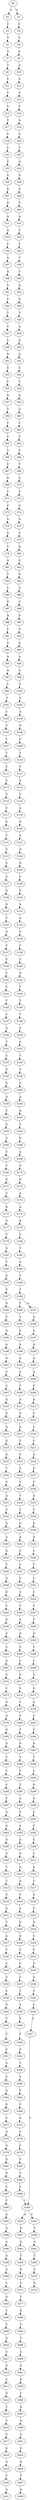 strict digraph  {
	S0 -> S1 [ label = T ];
	S0 -> S2 [ label = T ];
	S1 -> S3 [ label = C ];
	S2 -> S4 [ label = C ];
	S3 -> S5 [ label = T ];
	S4 -> S6 [ label = C ];
	S5 -> S7 [ label = T ];
	S6 -> S8 [ label = A ];
	S7 -> S9 [ label = C ];
	S8 -> S10 [ label = A ];
	S9 -> S11 [ label = C ];
	S10 -> S12 [ label = C ];
	S11 -> S13 [ label = T ];
	S12 -> S14 [ label = C ];
	S13 -> S15 [ label = T ];
	S14 -> S16 [ label = T ];
	S15 -> S17 [ label = T ];
	S16 -> S18 [ label = A ];
	S17 -> S19 [ label = C ];
	S18 -> S20 [ label = A ];
	S19 -> S21 [ label = C ];
	S20 -> S22 [ label = T ];
	S21 -> S23 [ label = C ];
	S22 -> S24 [ label = A ];
	S23 -> S25 [ label = G ];
	S24 -> S26 [ label = G ];
	S25 -> S27 [ label = G ];
	S26 -> S28 [ label = C ];
	S27 -> S29 [ label = G ];
	S28 -> S30 [ label = T ];
	S29 -> S31 [ label = A ];
	S30 -> S32 [ label = A ];
	S31 -> S33 [ label = A ];
	S32 -> S34 [ label = T ];
	S33 -> S35 [ label = C ];
	S34 -> S36 [ label = T ];
	S35 -> S37 [ label = A ];
	S36 -> S38 [ label = T ];
	S37 -> S39 [ label = G ];
	S38 -> S40 [ label = T ];
	S39 -> S41 [ label = C ];
	S40 -> S42 [ label = A ];
	S41 -> S43 [ label = C ];
	S42 -> S44 [ label = G ];
	S43 -> S45 [ label = T ];
	S44 -> S46 [ label = T ];
	S45 -> S47 [ label = T ];
	S46 -> S48 [ label = A ];
	S47 -> S49 [ label = C ];
	S48 -> S50 [ label = A ];
	S49 -> S51 [ label = G ];
	S50 -> S52 [ label = A ];
	S51 -> S53 [ label = G ];
	S52 -> S54 [ label = C ];
	S53 -> S55 [ label = C ];
	S54 -> S56 [ label = T ];
	S55 -> S57 [ label = G ];
	S56 -> S58 [ label = G ];
	S57 -> S59 [ label = T ];
	S58 -> S60 [ label = G ];
	S59 -> S61 [ label = C ];
	S60 -> S62 [ label = C ];
	S61 -> S63 [ label = C ];
	S62 -> S64 [ label = T ];
	S63 -> S65 [ label = T ];
	S64 -> S66 [ label = T ];
	S65 -> S67 [ label = C ];
	S66 -> S68 [ label = T ];
	S67 -> S69 [ label = G ];
	S68 -> S70 [ label = A ];
	S69 -> S71 [ label = C ];
	S70 -> S72 [ label = T ];
	S71 -> S73 [ label = C ];
	S72 -> S74 [ label = A ];
	S73 -> S75 [ label = G ];
	S74 -> S76 [ label = A ];
	S75 -> S77 [ label = G ];
	S76 -> S78 [ label = C ];
	S77 -> S79 [ label = T ];
	S78 -> S80 [ label = G ];
	S79 -> S81 [ label = A ];
	S80 -> S82 [ label = C ];
	S81 -> S83 [ label = T ];
	S82 -> S84 [ label = G ];
	S83 -> S85 [ label = C ];
	S84 -> S86 [ label = A ];
	S85 -> S87 [ label = G ];
	S86 -> S88 [ label = C ];
	S87 -> S89 [ label = A ];
	S88 -> S90 [ label = A ];
	S89 -> S91 [ label = C ];
	S90 -> S92 [ label = G ];
	S91 -> S93 [ label = G ];
	S92 -> S94 [ label = A ];
	S93 -> S95 [ label = A ];
	S94 -> S96 [ label = A ];
	S95 -> S97 [ label = A ];
	S96 -> S98 [ label = C ];
	S97 -> S99 [ label = C ];
	S98 -> S100 [ label = C ];
	S99 -> S101 [ label = C ];
	S100 -> S102 [ label = A ];
	S101 -> S103 [ label = C ];
	S102 -> S104 [ label = A ];
	S103 -> S105 [ label = C ];
	S104 -> S106 [ label = G ];
	S105 -> S107 [ label = T ];
	S106 -> S108 [ label = C ];
	S107 -> S109 [ label = T ];
	S108 -> S110 [ label = T ];
	S109 -> S111 [ label = T ];
	S110 -> S112 [ label = T ];
	S111 -> S113 [ label = C ];
	S112 -> S114 [ label = A ];
	S113 -> S115 [ label = C ];
	S114 -> S116 [ label = T ];
	S115 -> S117 [ label = C ];
	S116 -> S118 [ label = A ];
	S117 -> S119 [ label = G ];
	S118 -> S120 [ label = G ];
	S119 -> S121 [ label = T ];
	S120 -> S122 [ label = A ];
	S121 -> S123 [ label = C ];
	S122 -> S124 [ label = G ];
	S123 -> S125 [ label = C ];
	S124 -> S126 [ label = G ];
	S125 -> S127 [ label = C ];
	S126 -> S128 [ label = C ];
	S127 -> S129 [ label = G ];
	S128 -> S130 [ label = G ];
	S129 -> S131 [ label = G ];
	S130 -> S132 [ label = A ];
	S131 -> S133 [ label = T ];
	S132 -> S134 [ label = A ];
	S133 -> S135 [ label = G ];
	S134 -> S136 [ label = C ];
	S135 -> S137 [ label = T ];
	S136 -> S138 [ label = C ];
	S137 -> S139 [ label = C ];
	S138 -> S140 [ label = C ];
	S139 -> S141 [ label = C ];
	S140 -> S142 [ label = G ];
	S141 -> S143 [ label = C ];
	S142 -> S144 [ label = T ];
	S143 -> S145 [ label = T ];
	S144 -> S146 [ label = T ];
	S145 -> S147 [ label = C ];
	S146 -> S148 [ label = T ];
	S147 -> S149 [ label = G ];
	S148 -> S150 [ label = G ];
	S149 -> S151 [ label = T ];
	S150 -> S152 [ label = C ];
	S151 -> S153 [ label = C ];
	S152 -> S154 [ label = T ];
	S153 -> S155 [ label = G ];
	S154 -> S156 [ label = T ];
	S155 -> S157 [ label = G ];
	S156 -> S158 [ label = T ];
	S157 -> S159 [ label = G ];
	S158 -> S160 [ label = G ];
	S159 -> S161 [ label = C ];
	S160 -> S162 [ label = A ];
	S161 -> S163 [ label = G ];
	S162 -> S164 [ label = C ];
	S163 -> S165 [ label = C ];
	S164 -> S166 [ label = G ];
	S165 -> S167 [ label = T ];
	S166 -> S168 [ label = A ];
	S167 -> S169 [ label = T ];
	S168 -> S170 [ label = G ];
	S169 -> S171 [ label = G ];
	S170 -> S172 [ label = A ];
	S171 -> S173 [ label = C ];
	S172 -> S174 [ label = A ];
	S173 -> S175 [ label = G ];
	S174 -> S176 [ label = A ];
	S175 -> S177 [ label = A ];
	S176 -> S178 [ label = A ];
	S177 -> S179 [ label = T ];
	S178 -> S180 [ label = C ];
	S179 -> S181 [ label = G ];
	S180 -> S182 [ label = T ];
	S181 -> S183 [ label = T ];
	S182 -> S184 [ label = A ];
	S183 -> S185 [ label = G ];
	S184 -> S186 [ label = T ];
	S185 -> S187 [ label = C ];
	S186 -> S188 [ label = T ];
	S187 -> S189 [ label = G ];
	S188 -> S190 [ label = T ];
	S188 -> S191 [ label = G ];
	S189 -> S192 [ label = C ];
	S190 -> S193 [ label = T ];
	S191 -> S194 [ label = G ];
	S192 -> S195 [ label = G ];
	S193 -> S196 [ label = C ];
	S194 -> S197 [ label = G ];
	S195 -> S198 [ label = A ];
	S196 -> S199 [ label = A ];
	S197 -> S200 [ label = A ];
	S198 -> S201 [ label = G ];
	S199 -> S202 [ label = A ];
	S200 -> S203 [ label = G ];
	S201 -> S204 [ label = C ];
	S202 -> S205 [ label = A ];
	S203 -> S206 [ label = A ];
	S204 -> S207 [ label = C ];
	S205 -> S208 [ label = T ];
	S206 -> S209 [ label = C ];
	S207 -> S210 [ label = G ];
	S208 -> S211 [ label = A ];
	S209 -> S212 [ label = A ];
	S210 -> S213 [ label = G ];
	S211 -> S214 [ label = C ];
	S212 -> S215 [ label = C ];
	S213 -> S216 [ label = A ];
	S214 -> S217 [ label = A ];
	S215 -> S218 [ label = C ];
	S216 -> S219 [ label = G ];
	S217 -> S220 [ label = C ];
	S218 -> S221 [ label = C ];
	S219 -> S222 [ label = G ];
	S220 -> S223 [ label = C ];
	S221 -> S224 [ label = G ];
	S222 -> S225 [ label = T ];
	S223 -> S226 [ label = A ];
	S224 -> S227 [ label = G ];
	S225 -> S228 [ label = C ];
	S226 -> S229 [ label = T ];
	S227 -> S230 [ label = C ];
	S228 -> S231 [ label = A ];
	S229 -> S232 [ label = T ];
	S230 -> S233 [ label = A ];
	S231 -> S234 [ label = C ];
	S232 -> S235 [ label = T ];
	S233 -> S236 [ label = C ];
	S234 -> S237 [ label = A ];
	S235 -> S238 [ label = A ];
	S236 -> S239 [ label = G ];
	S237 -> S240 [ label = A ];
	S238 -> S241 [ label = A ];
	S239 -> S242 [ label = A ];
	S240 -> S243 [ label = G ];
	S241 -> S244 [ label = C ];
	S242 -> S245 [ label = C ];
	S243 -> S246 [ label = T ];
	S244 -> S247 [ label = C ];
	S245 -> S248 [ label = T ];
	S246 -> S249 [ label = G ];
	S247 -> S250 [ label = T ];
	S248 -> S251 [ label = C ];
	S249 -> S252 [ label = G ];
	S250 -> S253 [ label = C ];
	S251 -> S254 [ label = C ];
	S252 -> S255 [ label = C ];
	S253 -> S256 [ label = T ];
	S254 -> S257 [ label = T ];
	S255 -> S258 [ label = G ];
	S256 -> S259 [ label = A ];
	S257 -> S260 [ label = T ];
	S258 -> S261 [ label = C ];
	S259 -> S262 [ label = G ];
	S260 -> S263 [ label = G ];
	S261 -> S264 [ label = C ];
	S262 -> S265 [ label = C ];
	S263 -> S266 [ label = T ];
	S264 -> S267 [ label = A ];
	S265 -> S268 [ label = C ];
	S266 -> S269 [ label = C ];
	S267 -> S270 [ label = C ];
	S268 -> S271 [ label = G ];
	S269 -> S272 [ label = G ];
	S270 -> S273 [ label = C ];
	S271 -> S274 [ label = C ];
	S272 -> S275 [ label = G ];
	S273 -> S276 [ label = G ];
	S274 -> S277 [ label = T ];
	S275 -> S278 [ label = A ];
	S276 -> S279 [ label = G ];
	S277 -> S280 [ label = T ];
	S278 -> S281 [ label = C ];
	S279 -> S282 [ label = G ];
	S280 -> S283 [ label = T ];
	S281 -> S284 [ label = C ];
	S282 -> S285 [ label = G ];
	S283 -> S286 [ label = G ];
	S284 -> S287 [ label = G ];
	S285 -> S288 [ label = C ];
	S286 -> S289 [ label = T ];
	S287 -> S290 [ label = T ];
	S288 -> S291 [ label = T ];
	S289 -> S292 [ label = T ];
	S290 -> S293 [ label = C ];
	S291 -> S294 [ label = C ];
	S292 -> S295 [ label = T ];
	S293 -> S296 [ label = G ];
	S294 -> S297 [ label = T ];
	S295 -> S298 [ label = A ];
	S296 -> S299 [ label = G ];
	S297 -> S300 [ label = G ];
	S298 -> S301 [ label = C ];
	S299 -> S302 [ label = C ];
	S300 -> S303 [ label = G ];
	S301 -> S304 [ label = A ];
	S302 -> S305 [ label = T ];
	S303 -> S306 [ label = G ];
	S304 -> S307 [ label = A ];
	S305 -> S308 [ label = C ];
	S306 -> S309 [ label = G ];
	S307 -> S310 [ label = A ];
	S308 -> S311 [ label = C ];
	S309 -> S312 [ label = T ];
	S310 -> S313 [ label = A ];
	S311 -> S314 [ label = A ];
	S312 -> S315 [ label = T ];
	S313 -> S316 [ label = A ];
	S314 -> S317 [ label = C ];
	S315 -> S318 [ label = C ];
	S316 -> S319 [ label = T ];
	S317 -> S320 [ label = G ];
	S318 -> S321 [ label = G ];
	S319 -> S322 [ label = A ];
	S320 -> S323 [ label = T ];
	S321 -> S324 [ label = T ];
	S322 -> S325 [ label = G ];
	S323 -> S326 [ label = G ];
	S324 -> S327 [ label = A ];
	S325 -> S328 [ label = G ];
	S326 -> S329 [ label = C ];
	S327 -> S330 [ label = T ];
	S328 -> S331 [ label = C ];
	S329 -> S332 [ label = C ];
	S330 -> S333 [ label = C ];
	S331 -> S334 [ label = C ];
	S332 -> S335 [ label = T ];
	S333 -> S336 [ label = T ];
	S334 -> S337 [ label = C ];
	S335 -> S338 [ label = G ];
	S336 -> S339 [ label = C ];
	S337 -> S340 [ label = T ];
	S338 -> S341 [ label = T ];
	S339 -> S342 [ label = G ];
	S340 -> S343 [ label = T ];
	S341 -> S344 [ label = C ];
	S342 -> S345 [ label = T ];
	S343 -> S346 [ label = A ];
	S344 -> S347 [ label = C ];
	S345 -> S348 [ label = C ];
	S346 -> S349 [ label = C ];
	S347 -> S350 [ label = T ];
	S348 -> S351 [ label = C ];
	S349 -> S352 [ label = G ];
	S350 -> S353 [ label = A ];
	S350 -> S354 [ label = G ];
	S351 -> S355 [ label = C ];
	S352 -> S356 [ label = T ];
	S353 -> S357 [ label = G ];
	S354 -> S358 [ label = T ];
	S355 -> S359 [ label = C ];
	S356 -> S360 [ label = T ];
	S357 -> S361 [ label = G ];
	S358 -> S362 [ label = A ];
	S359 -> S363 [ label = A ];
	S360 -> S364 [ label = T ];
	S361 -> S365 [ label = T ];
	S362 -> S366 [ label = T ];
	S363 -> S367 [ label = G ];
	S364 -> S368 [ label = C ];
	S365 -> S369 [ label = G ];
	S366 -> S370 [ label = T ];
	S367 -> S371 [ label = C ];
	S368 -> S372 [ label = G ];
	S369 -> S373 [ label = T ];
	S370 -> S374 [ label = G ];
	S371 -> S375 [ label = G ];
	S372 -> S376 [ label = C ];
	S373 -> S377 [ label = T ];
	S375 -> S378 [ label = G ];
	S376 -> S379 [ label = C ];
	S377 -> S380 [ label = G ];
	S378 -> S381 [ label = G ];
	S379 -> S382 [ label = T ];
	S380 -> S383 [ label = C ];
	S381 -> S384 [ label = G ];
	S382 -> S385 [ label = C ];
	S383 -> S386 [ label = T ];
	S384 -> S387 [ label = C ];
	S385 -> S388 [ label = C ];
	S386 -> S389 [ label = C ];
	S387 -> S390 [ label = T ];
	S388 -> S350 [ label = T ];
	S389 -> S391 [ label = G ];
	S390 -> S392 [ label = A ];
	S391 -> S393 [ label = A ];
	S392 -> S394 [ label = G ];
	S393 -> S395 [ label = C ];
	S394 -> S396 [ label = A ];
	S395 -> S397 [ label = A ];
	S396 -> S398 [ label = A ];
	S397 -> S399 [ label = A ];
	S398 -> S400 [ label = A ];
	S399 -> S401 [ label = C ];
	S400 -> S402 [ label = C ];
	S401 -> S403 [ label = G ];
	S402 -> S404 [ label = G ];
	S403 -> S405 [ label = G ];
	S404 -> S406 [ label = T ];
	S405 -> S407 [ label = T ];
	S406 -> S408 [ label = C ];
	S407 -> S409 [ label = A ];
	S408 -> S410 [ label = G ];
	S410 -> S411 [ label = C ];
	S411 -> S412 [ label = G ];
	S412 -> S413 [ label = C ];
	S413 -> S414 [ label = G ];
	S414 -> S415 [ label = T ];
	S415 -> S416 [ label = T ];
	S416 -> S417 [ label = C ];
	S417 -> S418 [ label = C ];
	S418 -> S419 [ label = G ];
	S419 -> S420 [ label = T ];
	S420 -> S421 [ label = A ];
}
